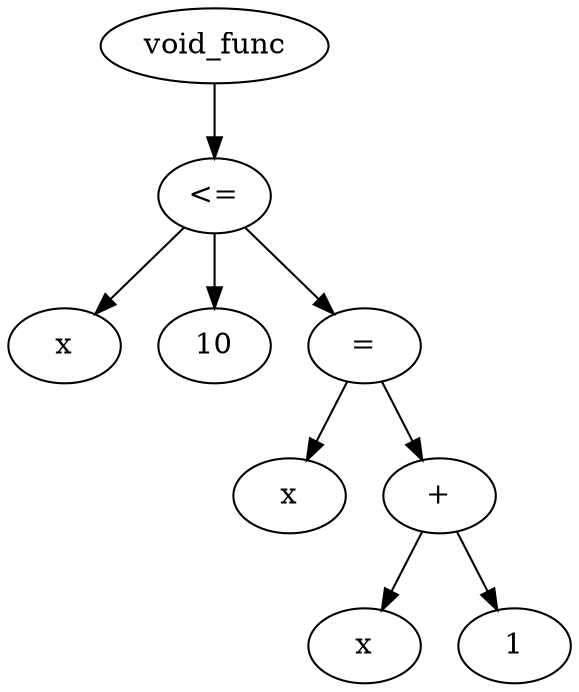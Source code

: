 # Executado assim: output2dot.sh 
# https://graphviz.org/doc/info/lang.html
digraph {
  x6000013611e0 [label="void_func"];
  x6000013611e0 -> x600001361240
  x600001361240 [label="<="];
  x600001361240 -> x600001361200
  x600001361240 -> x600001361220
  x600001361240 -> x6000013612c0
  x600001361200 [label="x"];
  x600001361220 [label="10"];
  x6000013612c0 [label="="];
  x6000013612c0 -> x6000013612e0
  x6000013612c0 -> x6000013612a0
  x6000013612e0 [label="x"];
  x6000013612a0 [label="+"];
  x6000013612a0 -> x600001361260
  x6000013612a0 -> x600001361280
  x600001361260 [label="x"];
  x600001361280 [label="1"];
}
